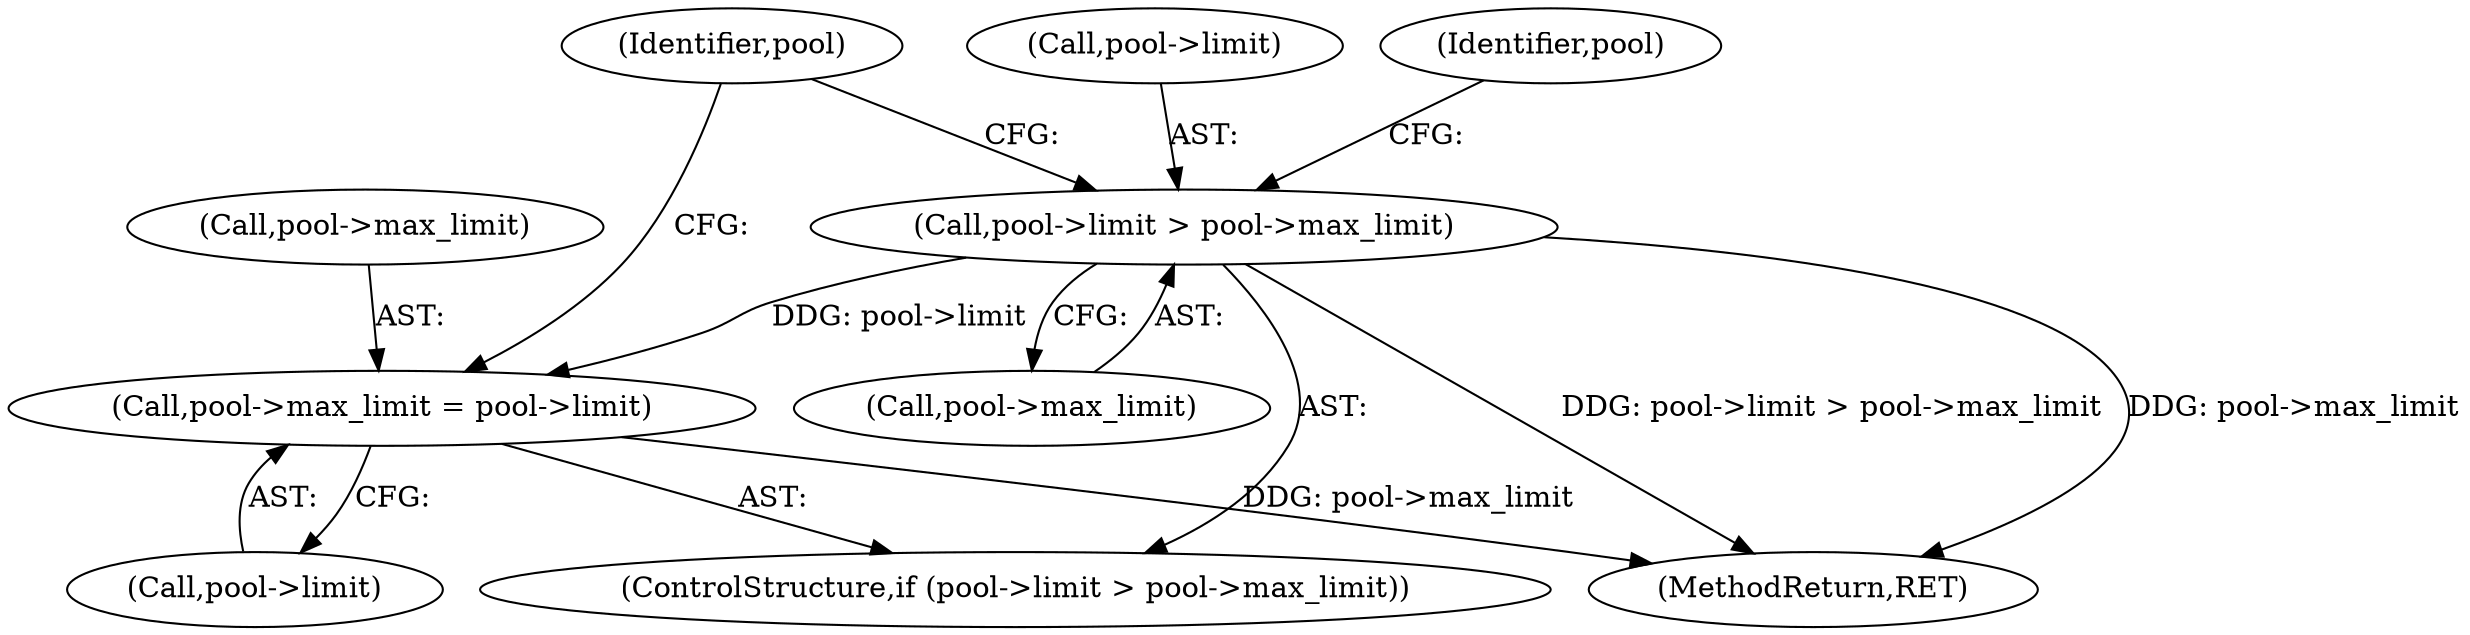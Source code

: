 digraph "0_Android_9d4853418ab2f754c2b63e091c29c5529b8b86ca_141@pointer" {
"1000274" [label="(Call,pool->max_limit = pool->limit)"];
"1000267" [label="(Call,pool->limit > pool->max_limit)"];
"1000276" [label="(Identifier,pool)"];
"1000275" [label="(Call,pool->max_limit)"];
"1000278" [label="(Call,pool->limit)"];
"1000267" [label="(Call,pool->limit > pool->max_limit)"];
"1000310" [label="(MethodReturn,RET)"];
"1000266" [label="(ControlStructure,if (pool->limit > pool->max_limit))"];
"1000283" [label="(Identifier,pool)"];
"1000271" [label="(Call,pool->max_limit)"];
"1000274" [label="(Call,pool->max_limit = pool->limit)"];
"1000268" [label="(Call,pool->limit)"];
"1000274" -> "1000266"  [label="AST: "];
"1000274" -> "1000278"  [label="CFG: "];
"1000275" -> "1000274"  [label="AST: "];
"1000278" -> "1000274"  [label="AST: "];
"1000283" -> "1000274"  [label="CFG: "];
"1000274" -> "1000310"  [label="DDG: pool->max_limit"];
"1000267" -> "1000274"  [label="DDG: pool->limit"];
"1000267" -> "1000266"  [label="AST: "];
"1000267" -> "1000271"  [label="CFG: "];
"1000268" -> "1000267"  [label="AST: "];
"1000271" -> "1000267"  [label="AST: "];
"1000276" -> "1000267"  [label="CFG: "];
"1000283" -> "1000267"  [label="CFG: "];
"1000267" -> "1000310"  [label="DDG: pool->limit > pool->max_limit"];
"1000267" -> "1000310"  [label="DDG: pool->max_limit"];
}
